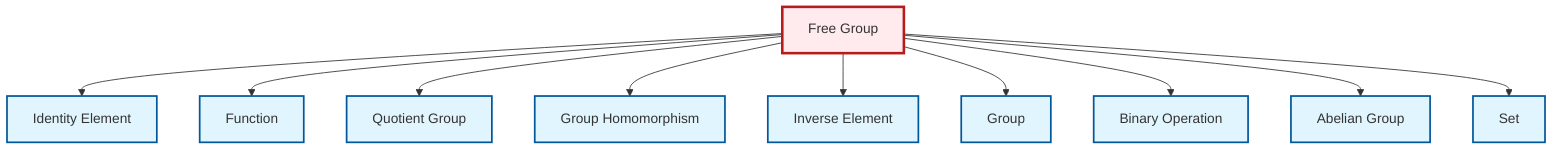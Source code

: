 graph TD
    classDef definition fill:#e1f5fe,stroke:#01579b,stroke-width:2px
    classDef theorem fill:#f3e5f5,stroke:#4a148c,stroke-width:2px
    classDef axiom fill:#fff3e0,stroke:#e65100,stroke-width:2px
    classDef example fill:#e8f5e9,stroke:#1b5e20,stroke-width:2px
    classDef current fill:#ffebee,stroke:#b71c1c,stroke-width:3px
    def-binary-operation["Binary Operation"]:::definition
    def-group["Group"]:::definition
    def-homomorphism["Group Homomorphism"]:::definition
    def-set["Set"]:::definition
    def-quotient-group["Quotient Group"]:::definition
    def-inverse-element["Inverse Element"]:::definition
    def-function["Function"]:::definition
    def-free-group["Free Group"]:::definition
    def-identity-element["Identity Element"]:::definition
    def-abelian-group["Abelian Group"]:::definition
    def-free-group --> def-identity-element
    def-free-group --> def-function
    def-free-group --> def-quotient-group
    def-free-group --> def-homomorphism
    def-free-group --> def-inverse-element
    def-free-group --> def-group
    def-free-group --> def-binary-operation
    def-free-group --> def-abelian-group
    def-free-group --> def-set
    class def-free-group current